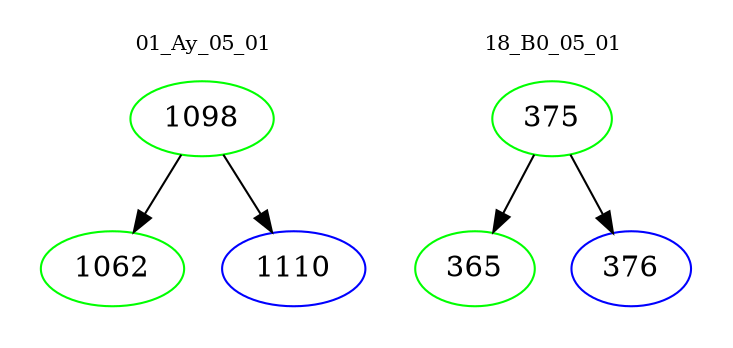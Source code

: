 digraph{
subgraph cluster_0 {
color = white
label = "01_Ay_05_01";
fontsize=10;
T0_1098 [label="1098", color="green"]
T0_1098 -> T0_1062 [color="black"]
T0_1062 [label="1062", color="green"]
T0_1098 -> T0_1110 [color="black"]
T0_1110 [label="1110", color="blue"]
}
subgraph cluster_1 {
color = white
label = "18_B0_05_01";
fontsize=10;
T1_375 [label="375", color="green"]
T1_375 -> T1_365 [color="black"]
T1_365 [label="365", color="green"]
T1_375 -> T1_376 [color="black"]
T1_376 [label="376", color="blue"]
}
}
